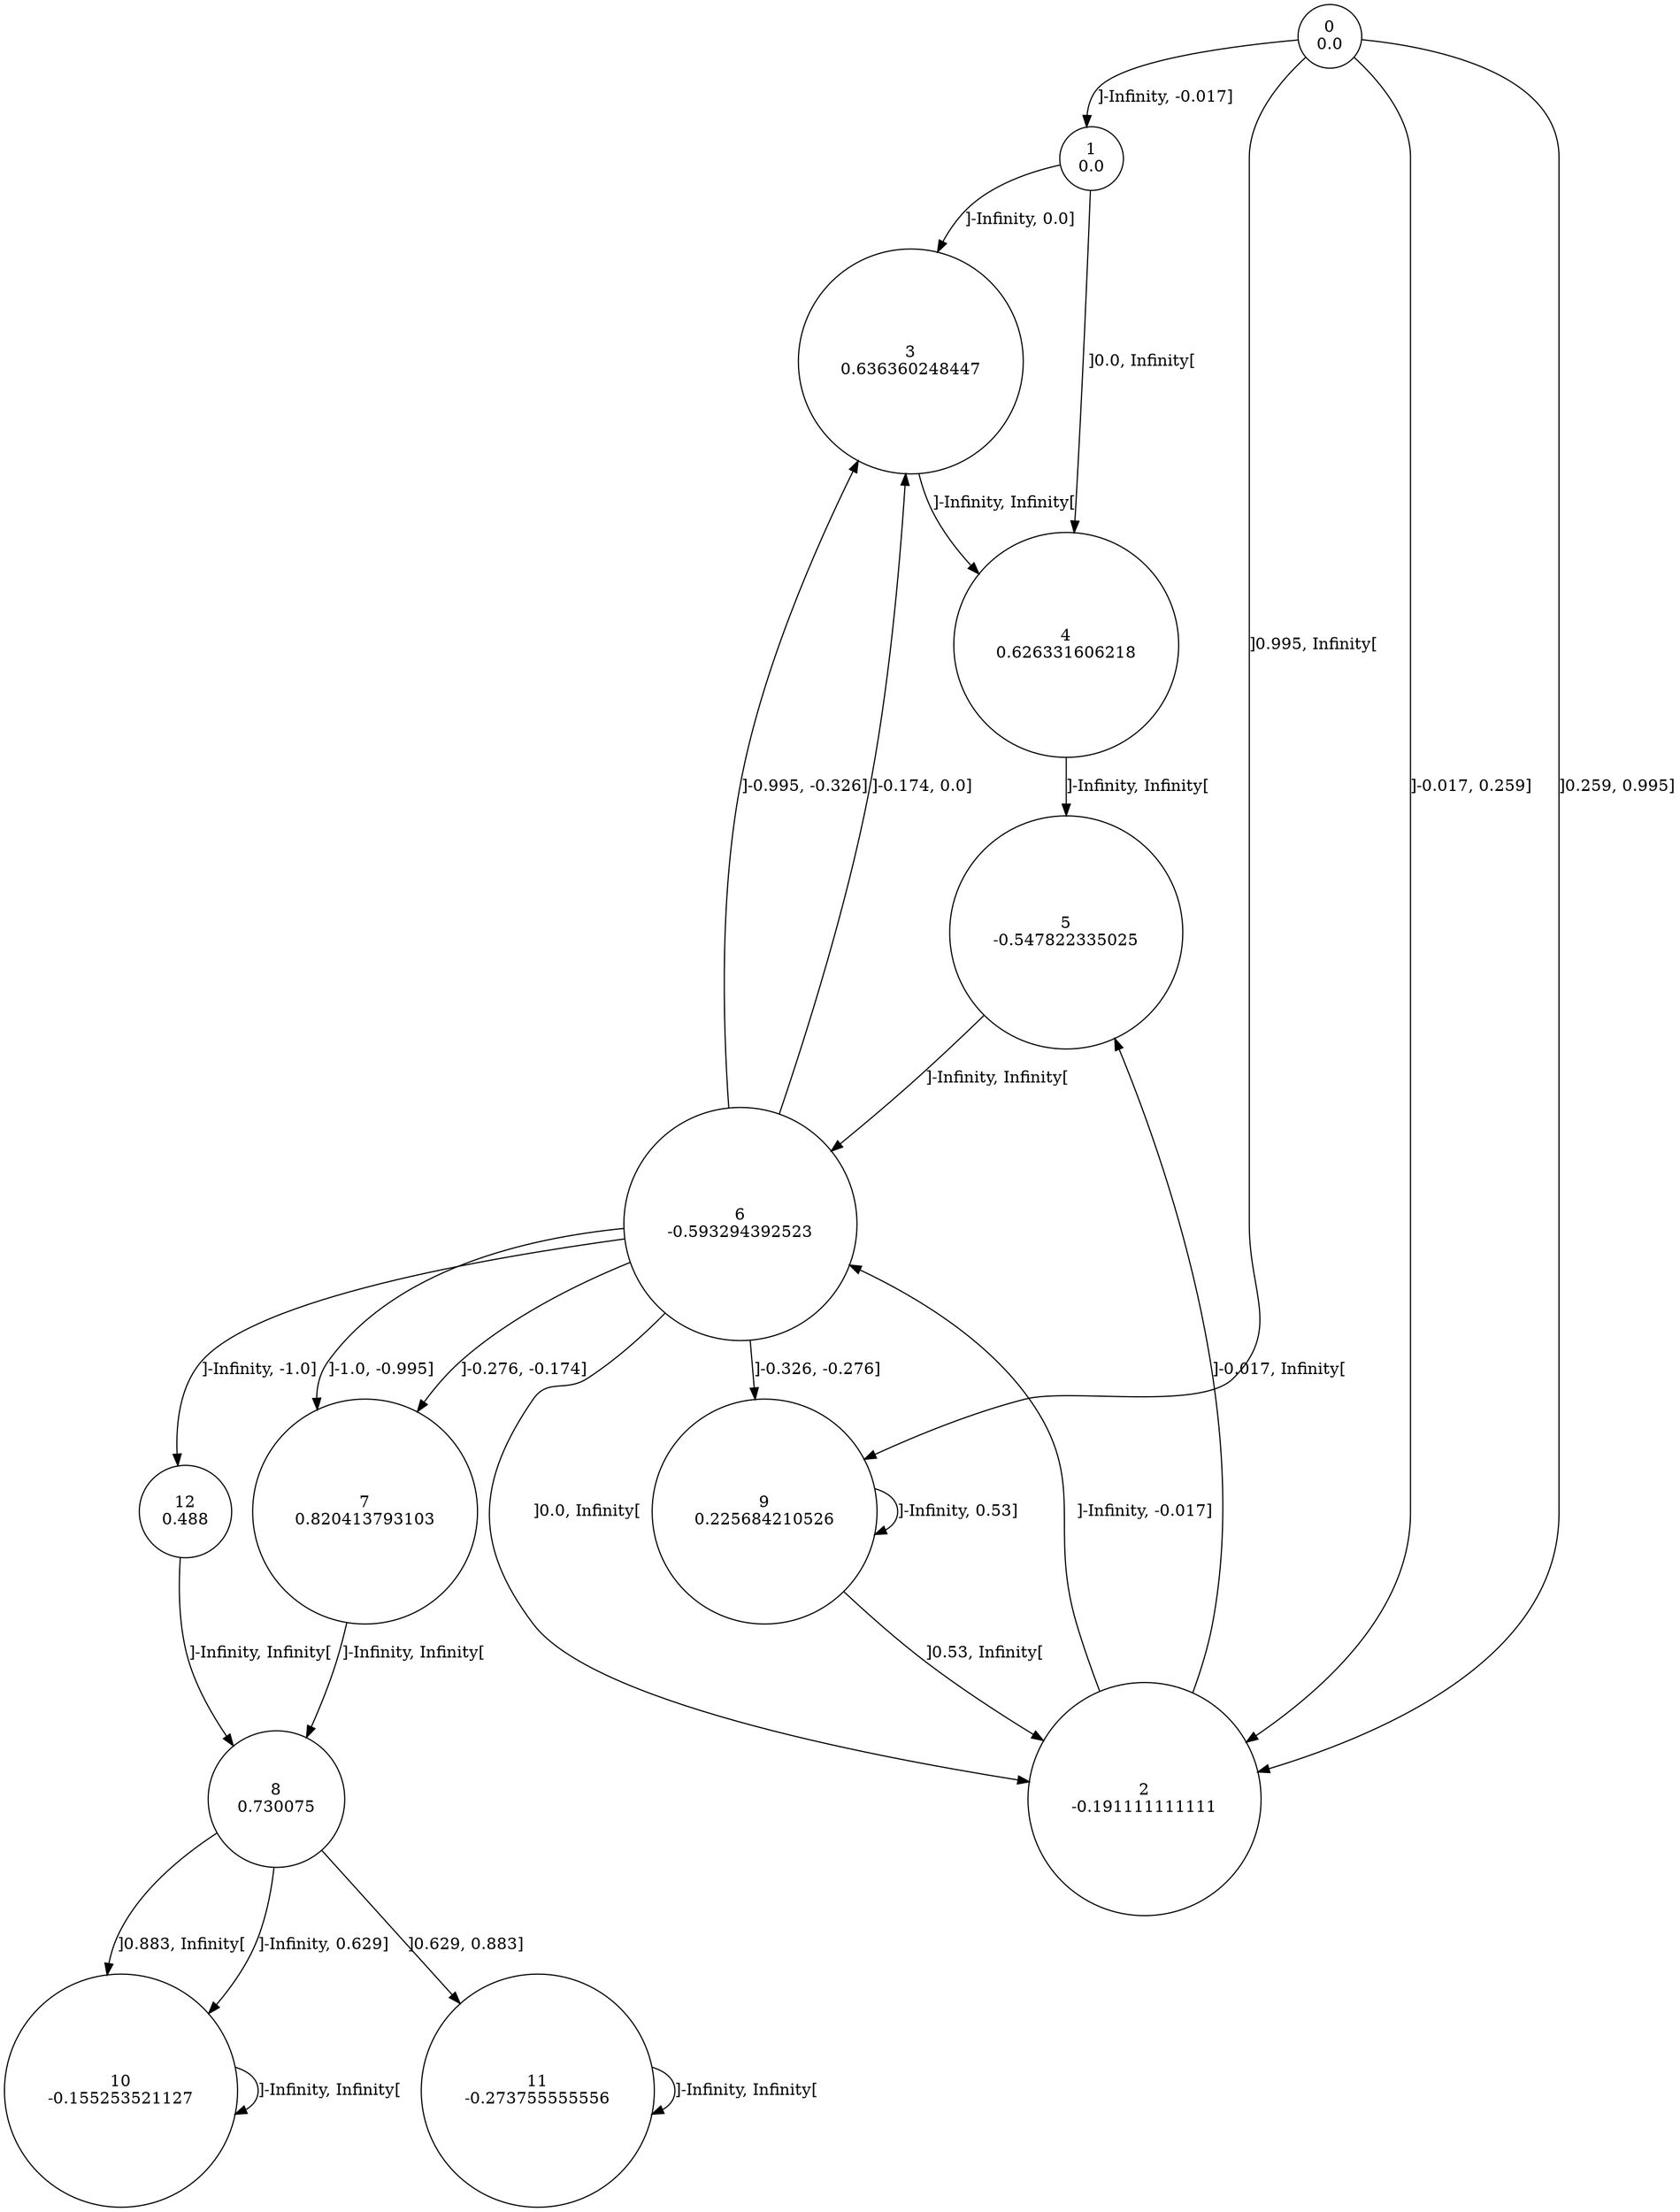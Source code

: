 digraph a {
0 [shape=circle, label="0\n0.0"];
	0 -> 1 [label="]-Infinity, -0.017]"];
	0 -> 2 [label="]-0.017, 0.259]"];
	0 -> 2 [label="]0.259, 0.995]"];
	0 -> 9 [label="]0.995, Infinity["];
1 [shape=circle, label="1\n0.0"];
	1 -> 3 [label="]-Infinity, 0.0]"];
	1 -> 4 [label="]0.0, Infinity["];
2 [shape=circle, label="2\n-0.191111111111"];
	2 -> 6 [label="]-Infinity, -0.017]"];
	2 -> 5 [label="]-0.017, Infinity["];
3 [shape=circle, label="3\n0.636360248447"];
	3 -> 4 [label="]-Infinity, Infinity["];
4 [shape=circle, label="4\n0.626331606218"];
	4 -> 5 [label="]-Infinity, Infinity["];
5 [shape=circle, label="5\n-0.547822335025"];
	5 -> 6 [label="]-Infinity, Infinity["];
6 [shape=circle, label="6\n-0.593294392523"];
	6 -> 12 [label="]-Infinity, -1.0]"];
	6 -> 7 [label="]-1.0, -0.995]"];
	6 -> 3 [label="]-0.995, -0.326]"];
	6 -> 9 [label="]-0.326, -0.276]"];
	6 -> 7 [label="]-0.276, -0.174]"];
	6 -> 3 [label="]-0.174, 0.0]"];
	6 -> 2 [label="]0.0, Infinity["];
7 [shape=circle, label="7\n0.820413793103"];
	7 -> 8 [label="]-Infinity, Infinity["];
8 [shape=circle, label="8\n0.730075"];
	8 -> 10 [label="]-Infinity, 0.629]"];
	8 -> 11 [label="]0.629, 0.883]"];
	8 -> 10 [label="]0.883, Infinity["];
9 [shape=circle, label="9\n0.225684210526"];
	9 -> 9 [label="]-Infinity, 0.53]"];
	9 -> 2 [label="]0.53, Infinity["];
10 [shape=circle, label="10\n-0.155253521127"];
	10 -> 10 [label="]-Infinity, Infinity["];
11 [shape=circle, label="11\n-0.273755555556"];
	11 -> 11 [label="]-Infinity, Infinity["];
12 [shape=circle, label="12\n0.488"];
	12 -> 8 [label="]-Infinity, Infinity["];
}